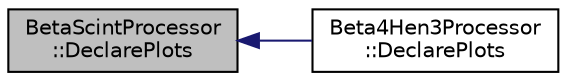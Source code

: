 digraph "BetaScintProcessor::DeclarePlots"
{
  edge [fontname="Helvetica",fontsize="10",labelfontname="Helvetica",labelfontsize="10"];
  node [fontname="Helvetica",fontsize="10",shape=record];
  rankdir="LR";
  Node1 [label="BetaScintProcessor\l::DeclarePlots",height=0.2,width=0.4,color="black", fillcolor="grey75", style="filled", fontcolor="black"];
  Node1 -> Node2 [dir="back",color="midnightblue",fontsize="10",style="solid",fontname="Helvetica"];
  Node2 [label="Beta4Hen3Processor\l::DeclarePlots",height=0.2,width=0.4,color="black", fillcolor="white", style="filled",URL="$db/d92/class_beta4_hen3_processor.html#a113815033762b9388796cdf850b85ce7"];
}
